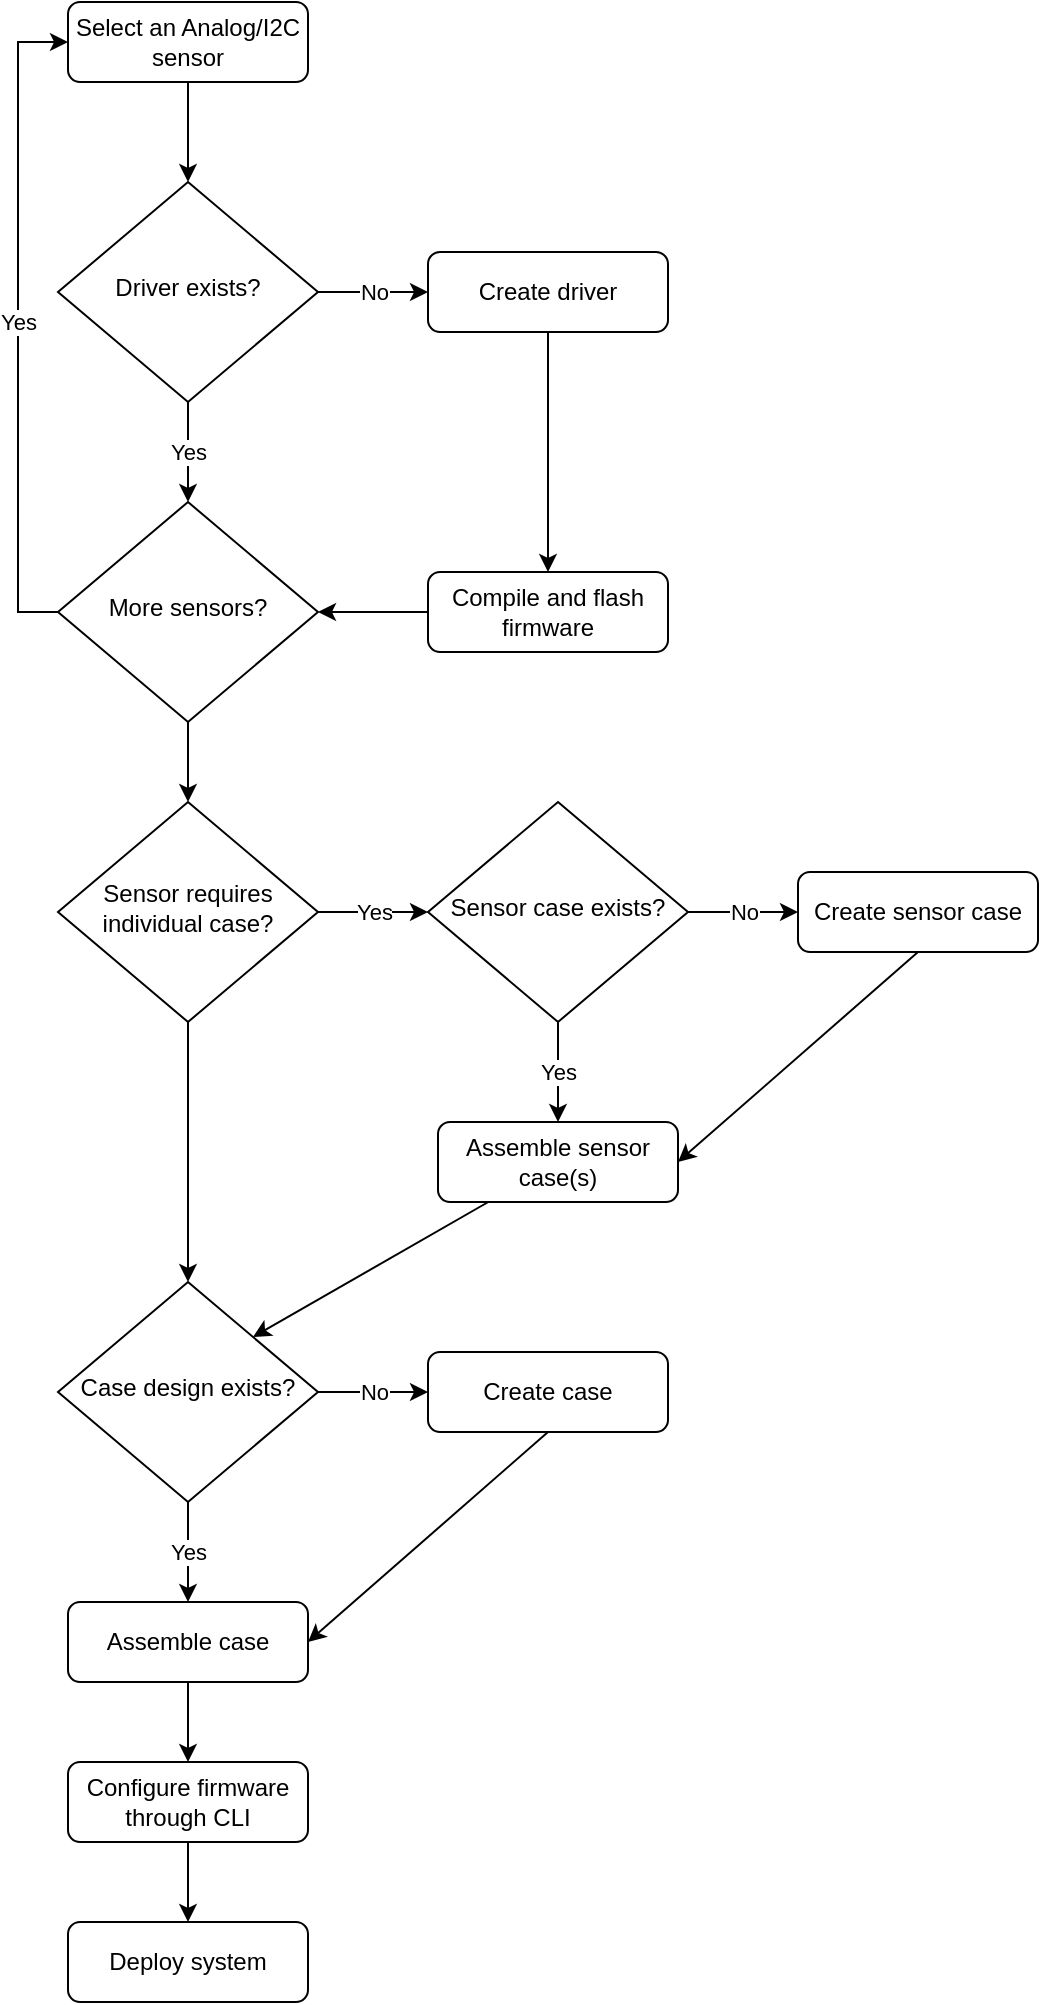 <mxfile version="21.6.6" type="github" pages="8">
  <diagram name="systemCreation" id="eP_RwN2n6RdSRVUM_CwO">
    <mxGraphModel dx="934" dy="864" grid="1" gridSize="10" guides="1" tooltips="1" connect="1" arrows="1" fold="1" page="1" pageScale="1" pageWidth="827" pageHeight="1169" math="0" shadow="0">
      <root>
        <mxCell id="R0bkzWcn6Nqj6Yno1ocy-0" />
        <mxCell id="R0bkzWcn6Nqj6Yno1ocy-1" parent="R0bkzWcn6Nqj6Yno1ocy-0" />
        <mxCell id="R0bkzWcn6Nqj6Yno1ocy-2" value="" style="edgeStyle=orthogonalEdgeStyle;rounded=0;orthogonalLoop=1;jettySize=auto;html=1;" edge="1" parent="R0bkzWcn6Nqj6Yno1ocy-1" source="R0bkzWcn6Nqj6Yno1ocy-3" target="R0bkzWcn6Nqj6Yno1ocy-6">
          <mxGeometry relative="1" as="geometry" />
        </mxCell>
        <mxCell id="R0bkzWcn6Nqj6Yno1ocy-3" value="Select an Analog/I2C sensor" style="rounded=1;whiteSpace=wrap;html=1;fontSize=12;glass=0;strokeWidth=1;shadow=0;" vertex="1" parent="R0bkzWcn6Nqj6Yno1ocy-1">
          <mxGeometry x="180" y="80" width="120" height="40" as="geometry" />
        </mxCell>
        <mxCell id="R0bkzWcn6Nqj6Yno1ocy-4" value="No" style="edgeStyle=orthogonalEdgeStyle;rounded=0;orthogonalLoop=1;jettySize=auto;html=1;" edge="1" parent="R0bkzWcn6Nqj6Yno1ocy-1" source="R0bkzWcn6Nqj6Yno1ocy-6" target="R0bkzWcn6Nqj6Yno1ocy-8">
          <mxGeometry relative="1" as="geometry" />
        </mxCell>
        <mxCell id="R0bkzWcn6Nqj6Yno1ocy-5" value="Yes" style="edgeStyle=orthogonalEdgeStyle;rounded=0;orthogonalLoop=1;jettySize=auto;html=1;" edge="1" parent="R0bkzWcn6Nqj6Yno1ocy-1" source="R0bkzWcn6Nqj6Yno1ocy-6" target="R0bkzWcn6Nqj6Yno1ocy-11">
          <mxGeometry relative="1" as="geometry" />
        </mxCell>
        <mxCell id="R0bkzWcn6Nqj6Yno1ocy-6" value="Driver exists?" style="rhombus;whiteSpace=wrap;html=1;shadow=0;fontFamily=Helvetica;fontSize=12;align=center;strokeWidth=1;spacing=6;spacingTop=-4;" vertex="1" parent="R0bkzWcn6Nqj6Yno1ocy-1">
          <mxGeometry x="175" y="170" width="130" height="110" as="geometry" />
        </mxCell>
        <mxCell id="R0bkzWcn6Nqj6Yno1ocy-7" value="" style="edgeStyle=orthogonalEdgeStyle;rounded=0;orthogonalLoop=1;jettySize=auto;html=1;" edge="1" parent="R0bkzWcn6Nqj6Yno1ocy-1" source="R0bkzWcn6Nqj6Yno1ocy-8" target="R0bkzWcn6Nqj6Yno1ocy-21">
          <mxGeometry relative="1" as="geometry" />
        </mxCell>
        <mxCell id="R0bkzWcn6Nqj6Yno1ocy-8" value="Create driver" style="rounded=1;whiteSpace=wrap;html=1;fontSize=12;glass=0;strokeWidth=1;shadow=0;" vertex="1" parent="R0bkzWcn6Nqj6Yno1ocy-1">
          <mxGeometry x="360" y="205" width="120" height="40" as="geometry" />
        </mxCell>
        <mxCell id="R0bkzWcn6Nqj6Yno1ocy-9" value="Yes" style="edgeStyle=orthogonalEdgeStyle;rounded=0;orthogonalLoop=1;jettySize=auto;html=1;exitX=0;exitY=0.5;exitDx=0;exitDy=0;entryX=0;entryY=0.5;entryDx=0;entryDy=0;" edge="1" parent="R0bkzWcn6Nqj6Yno1ocy-1" source="R0bkzWcn6Nqj6Yno1ocy-11" target="R0bkzWcn6Nqj6Yno1ocy-3">
          <mxGeometry relative="1" as="geometry" />
        </mxCell>
        <mxCell id="X1dvKrp_Ua0pMOF5n164-7" value="" style="edgeStyle=orthogonalEdgeStyle;rounded=0;orthogonalLoop=1;jettySize=auto;html=1;" edge="1" parent="R0bkzWcn6Nqj6Yno1ocy-1" source="R0bkzWcn6Nqj6Yno1ocy-11" target="iFYgI6rw6ifgHwxi8tnC-0">
          <mxGeometry relative="1" as="geometry" />
        </mxCell>
        <mxCell id="R0bkzWcn6Nqj6Yno1ocy-11" value="More sensors?" style="rhombus;whiteSpace=wrap;html=1;shadow=0;fontFamily=Helvetica;fontSize=12;align=center;strokeWidth=1;spacing=6;spacingTop=-4;" vertex="1" parent="R0bkzWcn6Nqj6Yno1ocy-1">
          <mxGeometry x="175" y="330" width="130" height="110" as="geometry" />
        </mxCell>
        <mxCell id="R0bkzWcn6Nqj6Yno1ocy-14" value="Deploy system" style="rounded=1;whiteSpace=wrap;html=1;fontSize=12;glass=0;strokeWidth=1;shadow=0;" vertex="1" parent="R0bkzWcn6Nqj6Yno1ocy-1">
          <mxGeometry x="180" y="1040" width="120" height="40" as="geometry" />
        </mxCell>
        <mxCell id="R0bkzWcn6Nqj6Yno1ocy-15" value="No" style="edgeStyle=orthogonalEdgeStyle;rounded=0;orthogonalLoop=1;jettySize=auto;html=1;" edge="1" parent="R0bkzWcn6Nqj6Yno1ocy-1" source="R0bkzWcn6Nqj6Yno1ocy-17" target="R0bkzWcn6Nqj6Yno1ocy-19">
          <mxGeometry relative="1" as="geometry" />
        </mxCell>
        <mxCell id="R0bkzWcn6Nqj6Yno1ocy-16" value="Yes" style="edgeStyle=orthogonalEdgeStyle;rounded=0;orthogonalLoop=1;jettySize=auto;html=1;" edge="1" parent="R0bkzWcn6Nqj6Yno1ocy-1" source="R0bkzWcn6Nqj6Yno1ocy-17" target="R0bkzWcn6Nqj6Yno1ocy-26">
          <mxGeometry relative="1" as="geometry" />
        </mxCell>
        <mxCell id="R0bkzWcn6Nqj6Yno1ocy-17" value="Case design exists?" style="rhombus;whiteSpace=wrap;html=1;shadow=0;fontFamily=Helvetica;fontSize=12;align=center;strokeWidth=1;spacing=6;spacingTop=-4;" vertex="1" parent="R0bkzWcn6Nqj6Yno1ocy-1">
          <mxGeometry x="175" y="720" width="130" height="110" as="geometry" />
        </mxCell>
        <mxCell id="R0bkzWcn6Nqj6Yno1ocy-18" value="" style="rounded=0;orthogonalLoop=1;jettySize=auto;html=1;exitX=0.5;exitY=1;exitDx=0;exitDy=0;entryX=1;entryY=0.5;entryDx=0;entryDy=0;" edge="1" parent="R0bkzWcn6Nqj6Yno1ocy-1" source="R0bkzWcn6Nqj6Yno1ocy-19" target="R0bkzWcn6Nqj6Yno1ocy-26">
          <mxGeometry relative="1" as="geometry" />
        </mxCell>
        <mxCell id="R0bkzWcn6Nqj6Yno1ocy-19" value="Create case" style="rounded=1;whiteSpace=wrap;html=1;fontSize=12;glass=0;strokeWidth=1;shadow=0;" vertex="1" parent="R0bkzWcn6Nqj6Yno1ocy-1">
          <mxGeometry x="360" y="755" width="120" height="40" as="geometry" />
        </mxCell>
        <mxCell id="R0bkzWcn6Nqj6Yno1ocy-20" value="" style="edgeStyle=orthogonalEdgeStyle;rounded=0;orthogonalLoop=1;jettySize=auto;html=1;" edge="1" parent="R0bkzWcn6Nqj6Yno1ocy-1" source="R0bkzWcn6Nqj6Yno1ocy-21" target="R0bkzWcn6Nqj6Yno1ocy-11">
          <mxGeometry relative="1" as="geometry" />
        </mxCell>
        <mxCell id="R0bkzWcn6Nqj6Yno1ocy-21" value="Compile and flash firmware" style="rounded=1;whiteSpace=wrap;html=1;fontSize=12;glass=0;strokeWidth=1;shadow=0;" vertex="1" parent="R0bkzWcn6Nqj6Yno1ocy-1">
          <mxGeometry x="360" y="365" width="120" height="40" as="geometry" />
        </mxCell>
        <mxCell id="R0bkzWcn6Nqj6Yno1ocy-22" value="No" style="edgeStyle=orthogonalEdgeStyle;rounded=0;orthogonalLoop=1;jettySize=auto;html=1;" edge="1" parent="R0bkzWcn6Nqj6Yno1ocy-1" source="R0bkzWcn6Nqj6Yno1ocy-24" target="R0bkzWcn6Nqj6Yno1ocy-30">
          <mxGeometry relative="1" as="geometry" />
        </mxCell>
        <mxCell id="R0bkzWcn6Nqj6Yno1ocy-23" value="Yes" style="edgeStyle=orthogonalEdgeStyle;rounded=0;orthogonalLoop=1;jettySize=auto;html=1;" edge="1" parent="R0bkzWcn6Nqj6Yno1ocy-1" source="R0bkzWcn6Nqj6Yno1ocy-24" target="R0bkzWcn6Nqj6Yno1ocy-28">
          <mxGeometry relative="1" as="geometry" />
        </mxCell>
        <mxCell id="R0bkzWcn6Nqj6Yno1ocy-24" value="Sensor case exists?" style="rhombus;whiteSpace=wrap;html=1;shadow=0;fontFamily=Helvetica;fontSize=12;align=center;strokeWidth=1;spacing=6;spacingTop=-4;" vertex="1" parent="R0bkzWcn6Nqj6Yno1ocy-1">
          <mxGeometry x="360" y="480" width="130" height="110" as="geometry" />
        </mxCell>
        <mxCell id="X1dvKrp_Ua0pMOF5n164-8" value="" style="edgeStyle=orthogonalEdgeStyle;rounded=0;orthogonalLoop=1;jettySize=auto;html=1;" edge="1" parent="R0bkzWcn6Nqj6Yno1ocy-1" source="R0bkzWcn6Nqj6Yno1ocy-26" target="X1dvKrp_Ua0pMOF5n164-6">
          <mxGeometry relative="1" as="geometry" />
        </mxCell>
        <mxCell id="R0bkzWcn6Nqj6Yno1ocy-26" value="Assemble case" style="rounded=1;whiteSpace=wrap;html=1;fontSize=12;glass=0;strokeWidth=1;shadow=0;" vertex="1" parent="R0bkzWcn6Nqj6Yno1ocy-1">
          <mxGeometry x="180" y="880" width="120" height="40" as="geometry" />
        </mxCell>
        <mxCell id="X1dvKrp_Ua0pMOF5n164-3" style="rounded=0;orthogonalLoop=1;jettySize=auto;html=1;entryX=1;entryY=0;entryDx=0;entryDy=0;" edge="1" parent="R0bkzWcn6Nqj6Yno1ocy-1" source="R0bkzWcn6Nqj6Yno1ocy-28" target="R0bkzWcn6Nqj6Yno1ocy-17">
          <mxGeometry relative="1" as="geometry" />
        </mxCell>
        <mxCell id="R0bkzWcn6Nqj6Yno1ocy-28" value="Assemble sensor case(s)" style="rounded=1;whiteSpace=wrap;html=1;fontSize=12;glass=0;strokeWidth=1;shadow=0;" vertex="1" parent="R0bkzWcn6Nqj6Yno1ocy-1">
          <mxGeometry x="365" y="640" width="120" height="40" as="geometry" />
        </mxCell>
        <mxCell id="R0bkzWcn6Nqj6Yno1ocy-29" value="" style="rounded=0;orthogonalLoop=1;jettySize=auto;html=1;entryX=1;entryY=0.5;entryDx=0;entryDy=0;exitX=0.5;exitY=1;exitDx=0;exitDy=0;" edge="1" parent="R0bkzWcn6Nqj6Yno1ocy-1" source="R0bkzWcn6Nqj6Yno1ocy-30" target="R0bkzWcn6Nqj6Yno1ocy-28">
          <mxGeometry relative="1" as="geometry">
            <mxPoint x="605" y="615" as="targetPoint" />
          </mxGeometry>
        </mxCell>
        <mxCell id="R0bkzWcn6Nqj6Yno1ocy-30" value="Create sensor case" style="rounded=1;whiteSpace=wrap;html=1;fontSize=12;glass=0;strokeWidth=1;shadow=0;" vertex="1" parent="R0bkzWcn6Nqj6Yno1ocy-1">
          <mxGeometry x="545" y="515" width="120" height="40" as="geometry" />
        </mxCell>
        <mxCell id="X1dvKrp_Ua0pMOF5n164-1" value="Yes" style="edgeStyle=orthogonalEdgeStyle;rounded=0;orthogonalLoop=1;jettySize=auto;html=1;" edge="1" parent="R0bkzWcn6Nqj6Yno1ocy-1" source="iFYgI6rw6ifgHwxi8tnC-0" target="R0bkzWcn6Nqj6Yno1ocy-24">
          <mxGeometry relative="1" as="geometry" />
        </mxCell>
        <mxCell id="X1dvKrp_Ua0pMOF5n164-2" style="edgeStyle=orthogonalEdgeStyle;rounded=0;orthogonalLoop=1;jettySize=auto;html=1;entryX=0.5;entryY=0;entryDx=0;entryDy=0;" edge="1" parent="R0bkzWcn6Nqj6Yno1ocy-1" source="iFYgI6rw6ifgHwxi8tnC-0" target="R0bkzWcn6Nqj6Yno1ocy-17">
          <mxGeometry relative="1" as="geometry" />
        </mxCell>
        <mxCell id="iFYgI6rw6ifgHwxi8tnC-0" value="Sensor requires individual case?" style="rhombus;whiteSpace=wrap;html=1;shadow=0;fontFamily=Helvetica;fontSize=12;align=center;strokeWidth=1;spacing=6;spacingTop=-4;" vertex="1" parent="R0bkzWcn6Nqj6Yno1ocy-1">
          <mxGeometry x="175" y="480" width="130" height="110" as="geometry" />
        </mxCell>
        <mxCell id="X1dvKrp_Ua0pMOF5n164-9" value="" style="edgeStyle=orthogonalEdgeStyle;rounded=0;orthogonalLoop=1;jettySize=auto;html=1;" edge="1" parent="R0bkzWcn6Nqj6Yno1ocy-1" source="X1dvKrp_Ua0pMOF5n164-6" target="R0bkzWcn6Nqj6Yno1ocy-14">
          <mxGeometry relative="1" as="geometry" />
        </mxCell>
        <mxCell id="X1dvKrp_Ua0pMOF5n164-6" value="Configure firmware through CLI" style="rounded=1;whiteSpace=wrap;html=1;fontSize=12;glass=0;strokeWidth=1;shadow=0;" vertex="1" parent="R0bkzWcn6Nqj6Yno1ocy-1">
          <mxGeometry x="180" y="960" width="120" height="40" as="geometry" />
        </mxCell>
      </root>
    </mxGraphModel>
  </diagram>
  <diagram id="rb-66yY6My2xk9Vfx3eA" name="sensorHardwareConnection">
    <mxGraphModel dx="934" dy="864" grid="1" gridSize="10" guides="1" tooltips="1" connect="1" arrows="1" fold="1" page="1" pageScale="1" pageWidth="850" pageHeight="1100" math="0" shadow="0">
      <root>
        <mxCell id="0" />
        <mxCell id="1" parent="0" />
        <mxCell id="V1AHxdpqNz5c_lhplDCv-1" value="Analog" style="rounded=0;orthogonalLoop=1;jettySize=auto;html=1;exitX=0;exitY=1;exitDx=0;exitDy=0;entryX=0.5;entryY=0;entryDx=0;entryDy=0;" edge="1" parent="1" source="CcQ5hr6PIaj8yADRbP67-3" target="V1AHxdpqNz5c_lhplDCv-9">
          <mxGeometry relative="1" as="geometry">
            <mxPoint x="340.0" y="160" as="sourcePoint" />
          </mxGeometry>
        </mxCell>
        <mxCell id="V1AHxdpqNz5c_lhplDCv-2" value="Digital" style="rounded=0;orthogonalLoop=1;jettySize=auto;html=1;exitX=1;exitY=1;exitDx=0;exitDy=0;entryX=0.5;entryY=0;entryDx=0;entryDy=0;" edge="1" parent="1" source="CcQ5hr6PIaj8yADRbP67-3" target="V1AHxdpqNz5c_lhplDCv-6">
          <mxGeometry relative="1" as="geometry">
            <mxPoint x="460.0" y="160" as="sourcePoint" />
          </mxGeometry>
        </mxCell>
        <mxCell id="V1AHxdpqNz5c_lhplDCv-25" value="I2C" style="rounded=0;orthogonalLoop=1;jettySize=auto;html=1;entryX=0.5;entryY=0;entryDx=0;entryDy=0;exitX=0;exitY=1;exitDx=0;exitDy=0;" edge="1" parent="1" source="V1AHxdpqNz5c_lhplDCv-6" target="V1AHxdpqNz5c_lhplDCv-23">
          <mxGeometry relative="1" as="geometry" />
        </mxCell>
        <mxCell id="V1AHxdpqNz5c_lhplDCv-28" value="GPIO" style="rounded=0;orthogonalLoop=1;jettySize=auto;html=1;exitX=1;exitY=1;exitDx=0;exitDy=0;entryX=0.5;entryY=0;entryDx=0;entryDy=0;" edge="1" parent="1" source="V1AHxdpqNz5c_lhplDCv-6" target="V1AHxdpqNz5c_lhplDCv-24">
          <mxGeometry relative="1" as="geometry" />
        </mxCell>
        <mxCell id="V1AHxdpqNz5c_lhplDCv-6" value="Communication?" style="rhombus;whiteSpace=wrap;html=1;shadow=0;fontFamily=Helvetica;fontSize=12;align=center;strokeWidth=1;spacing=6;spacingTop=-4;" vertex="1" parent="1">
          <mxGeometry x="490" y="200" width="110" height="110" as="geometry" />
        </mxCell>
        <mxCell id="V1AHxdpqNz5c_lhplDCv-7" value="3 V" style="rounded=0;orthogonalLoop=1;jettySize=auto;html=1;exitX=0;exitY=1;exitDx=0;exitDy=0;entryX=0.5;entryY=0;entryDx=0;entryDy=0;" edge="1" parent="1" source="V1AHxdpqNz5c_lhplDCv-9" target="V1AHxdpqNz5c_lhplDCv-21">
          <mxGeometry relative="1" as="geometry">
            <mxPoint x="140" y="255" as="targetPoint" />
          </mxGeometry>
        </mxCell>
        <mxCell id="V1AHxdpqNz5c_lhplDCv-8" value="5 V" style="rounded=0;orthogonalLoop=1;jettySize=auto;html=1;exitX=1;exitY=1;exitDx=0;exitDy=0;entryX=0.5;entryY=0;entryDx=0;entryDy=0;" edge="1" parent="1" source="V1AHxdpqNz5c_lhplDCv-9" target="V1AHxdpqNz5c_lhplDCv-22">
          <mxGeometry relative="1" as="geometry">
            <mxPoint x="272.5" y="360" as="targetPoint" />
          </mxGeometry>
        </mxCell>
        <mxCell id="c9wY5MXqaez40wSq-xqU-8" value="Other" style="edgeStyle=orthogonalEdgeStyle;rounded=0;orthogonalLoop=1;jettySize=auto;html=1;entryX=0;entryY=0.5;entryDx=0;entryDy=0;" edge="1" parent="1" source="V1AHxdpqNz5c_lhplDCv-9" target="c9wY5MXqaez40wSq-xqU-1">
          <mxGeometry x="-0.121" relative="1" as="geometry">
            <Array as="points">
              <mxPoint x="270" y="705" />
            </Array>
            <mxPoint as="offset" />
          </mxGeometry>
        </mxCell>
        <mxCell id="V1AHxdpqNz5c_lhplDCv-9" value="Voltage needed?" style="rhombus;whiteSpace=wrap;html=1;shadow=0;fontFamily=Helvetica;fontSize=12;align=center;strokeWidth=1;spacing=6;spacingTop=-4;" vertex="1" parent="1">
          <mxGeometry x="210" y="200" width="120" height="110" as="geometry" />
        </mxCell>
        <mxCell id="V1AHxdpqNz5c_lhplDCv-21" value="&lt;div&gt;Internal ADC port&lt;/div&gt;" style="rounded=1;whiteSpace=wrap;html=1;fontSize=12;glass=0;strokeWidth=1;shadow=0;" vertex="1" parent="1">
          <mxGeometry x="140" y="340" width="120" height="40" as="geometry" />
        </mxCell>
        <mxCell id="V1AHxdpqNz5c_lhplDCv-22" value="&lt;div&gt;External ADC port&lt;/div&gt;" style="rounded=1;whiteSpace=wrap;html=1;fontSize=12;glass=0;strokeWidth=1;shadow=0;" vertex="1" parent="1">
          <mxGeometry x="280" y="340" width="120" height="40" as="geometry" />
        </mxCell>
        <mxCell id="V1AHxdpqNz5c_lhplDCv-36" value="" style="rounded=0;orthogonalLoop=1;jettySize=auto;html=1;entryX=0.5;entryY=0;entryDx=0;entryDy=0;exitX=0.5;exitY=1;exitDx=0;exitDy=0;" edge="1" parent="1" source="V1AHxdpqNz5c_lhplDCv-23" target="V1AHxdpqNz5c_lhplDCv-35">
          <mxGeometry relative="1" as="geometry" />
        </mxCell>
        <mxCell id="V1AHxdpqNz5c_lhplDCv-23" value="I2C port" style="rounded=1;whiteSpace=wrap;html=1;fontSize=12;glass=0;strokeWidth=1;shadow=0;" vertex="1" parent="1">
          <mxGeometry x="410" y="340" width="120" height="40" as="geometry" />
        </mxCell>
        <mxCell id="V1AHxdpqNz5c_lhplDCv-30" value="" style="rounded=0;orthogonalLoop=1;jettySize=auto;html=1;entryX=0.5;entryY=0;entryDx=0;entryDy=0;exitX=0.5;exitY=1;exitDx=0;exitDy=0;" edge="1" parent="1" source="V1AHxdpqNz5c_lhplDCv-24" target="V1AHxdpqNz5c_lhplDCv-29">
          <mxGeometry relative="1" as="geometry" />
        </mxCell>
        <mxCell id="V1AHxdpqNz5c_lhplDCv-24" value="GPIO Pin" style="rounded=1;whiteSpace=wrap;html=1;fontSize=12;glass=0;strokeWidth=1;shadow=0;" vertex="1" parent="1">
          <mxGeometry x="550" y="340" width="120" height="40" as="geometry" />
        </mxCell>
        <mxCell id="c9wY5MXqaez40wSq-xqU-6" value="Other" style="edgeStyle=orthogonalEdgeStyle;rounded=0;orthogonalLoop=1;jettySize=auto;html=1;entryX=1;entryY=0.5;entryDx=0;entryDy=0;" edge="1" parent="1" source="V1AHxdpqNz5c_lhplDCv-29" target="c9wY5MXqaez40wSq-xqU-1">
          <mxGeometry x="0.287" relative="1" as="geometry">
            <Array as="points">
              <mxPoint x="680" y="705" />
            </Array>
            <mxPoint as="offset" />
          </mxGeometry>
        </mxCell>
        <mxCell id="V1AHxdpqNz5c_lhplDCv-29" value="Voltage needed?" style="rhombus;whiteSpace=wrap;html=1;shadow=0;fontFamily=Helvetica;fontSize=12;align=center;strokeWidth=1;spacing=6;spacingTop=-4;" vertex="1" parent="1">
          <mxGeometry x="620" y="440" width="120" height="110" as="geometry" />
        </mxCell>
        <mxCell id="V1AHxdpqNz5c_lhplDCv-31" value="3 V" style="rounded=0;orthogonalLoop=1;jettySize=auto;html=1;exitX=0;exitY=1;exitDx=0;exitDy=0;entryX=0.5;entryY=0;entryDx=0;entryDy=0;" edge="1" parent="1" target="V1AHxdpqNz5c_lhplDCv-33">
          <mxGeometry relative="1" as="geometry">
            <mxPoint x="650" y="523" as="sourcePoint" />
            <mxPoint x="550" y="495" as="targetPoint" />
          </mxGeometry>
        </mxCell>
        <mxCell id="V1AHxdpqNz5c_lhplDCv-32" value="5 V" style="rounded=0;orthogonalLoop=1;jettySize=auto;html=1;exitX=1;exitY=1;exitDx=0;exitDy=0;entryX=0.5;entryY=0;entryDx=0;entryDy=0;" edge="1" parent="1" target="V1AHxdpqNz5c_lhplDCv-34">
          <mxGeometry relative="1" as="geometry">
            <mxPoint x="710" y="523" as="sourcePoint" />
            <mxPoint x="682.5" y="600" as="targetPoint" />
          </mxGeometry>
        </mxCell>
        <mxCell id="V1AHxdpqNz5c_lhplDCv-33" value="&lt;div&gt;Internal ADC port power and ground&lt;/div&gt;" style="rounded=1;whiteSpace=wrap;html=1;fontSize=12;glass=0;strokeWidth=1;shadow=0;" vertex="1" parent="1">
          <mxGeometry x="550" y="590" width="120" height="50" as="geometry" />
        </mxCell>
        <mxCell id="V1AHxdpqNz5c_lhplDCv-34" value="&lt;div&gt;External ADC port power and ground&lt;/div&gt;" style="rounded=1;whiteSpace=wrap;html=1;fontSize=12;glass=0;strokeWidth=1;shadow=0;" vertex="1" parent="1">
          <mxGeometry x="690" y="590" width="120" height="50" as="geometry" />
        </mxCell>
        <mxCell id="c9wY5MXqaez40wSq-xqU-7" value="Other" style="rounded=0;orthogonalLoop=1;jettySize=auto;html=1;" edge="1" parent="1" source="V1AHxdpqNz5c_lhplDCv-35" target="c9wY5MXqaez40wSq-xqU-1">
          <mxGeometry x="-0.061" relative="1" as="geometry">
            <mxPoint as="offset" />
          </mxGeometry>
        </mxCell>
        <mxCell id="V1AHxdpqNz5c_lhplDCv-35" value="Voltage needed?" style="rhombus;whiteSpace=wrap;html=1;shadow=0;fontFamily=Helvetica;fontSize=12;align=center;strokeWidth=1;spacing=6;spacingTop=-4;" vertex="1" parent="1">
          <mxGeometry x="350" y="440" width="120" height="110" as="geometry" />
        </mxCell>
        <mxCell id="V1AHxdpqNz5c_lhplDCv-38" value="3 V / 5 V" style="rounded=0;orthogonalLoop=1;jettySize=auto;html=1;exitX=1;exitY=1;exitDx=0;exitDy=0;entryX=0.5;entryY=0;entryDx=0;entryDy=0;" edge="1" parent="1" target="V1AHxdpqNz5c_lhplDCv-40">
          <mxGeometry relative="1" as="geometry">
            <mxPoint x="440" y="523" as="sourcePoint" />
            <mxPoint x="412.5" y="600" as="targetPoint" />
          </mxGeometry>
        </mxCell>
        <mxCell id="V1AHxdpqNz5c_lhplDCv-40" value="&lt;div&gt;Solder jumpers for I2C port&lt;/div&gt;" style="rounded=1;whiteSpace=wrap;html=1;fontSize=12;glass=0;strokeWidth=1;shadow=0;" vertex="1" parent="1">
          <mxGeometry x="420" y="590" width="120" height="50" as="geometry" />
        </mxCell>
        <mxCell id="c9wY5MXqaez40wSq-xqU-1" value="&lt;div&gt;Create custom power solution&lt;/div&gt;" style="rounded=1;whiteSpace=wrap;html=1;fontSize=12;glass=0;strokeWidth=1;shadow=0;" vertex="1" parent="1">
          <mxGeometry x="210" y="680" width="120" height="50" as="geometry" />
        </mxCell>
        <mxCell id="CcQ5hr6PIaj8yADRbP67-1" value="" style="edgeStyle=orthogonalEdgeStyle;rounded=0;orthogonalLoop=1;jettySize=auto;html=1;" edge="1" parent="1" source="CcQ5hr6PIaj8yADRbP67-2" target="CcQ5hr6PIaj8yADRbP67-3">
          <mxGeometry relative="1" as="geometry" />
        </mxCell>
        <mxCell id="CcQ5hr6PIaj8yADRbP67-2" value="&lt;div&gt;Select sensor&lt;/div&gt;" style="rounded=1;whiteSpace=wrap;html=1;fontSize=12;glass=0;strokeWidth=1;shadow=0;" vertex="1" parent="1">
          <mxGeometry x="340" y="10" width="120" height="40" as="geometry" />
        </mxCell>
        <mxCell id="CcQ5hr6PIaj8yADRbP67-3" value="Sensor type?" style="rhombus;whiteSpace=wrap;html=1;shadow=0;fontFamily=Helvetica;fontSize=12;align=center;strokeWidth=1;spacing=6;spacingTop=-4;" vertex="1" parent="1">
          <mxGeometry x="345" y="90" width="110" height="110" as="geometry" />
        </mxCell>
      </root>
    </mxGraphModel>
  </diagram>
  <diagram id="7WLTeQ_1mPURKtO7x-1Q" name="sensorDriverCreation">
    <mxGraphModel dx="794" dy="734" grid="1" gridSize="10" guides="1" tooltips="1" connect="1" arrows="1" fold="1" page="1" pageScale="1" pageWidth="1100" pageHeight="850" math="0" shadow="0">
      <root>
        <mxCell id="0" />
        <mxCell id="1" parent="0" />
        <mxCell id="r1NDd2Jhe1Bu4xwPqU3u-18" value="Analog" style="rounded=0;orthogonalLoop=1;jettySize=auto;html=1;exitX=0;exitY=1;exitDx=0;exitDy=0;entryX=0.5;entryY=0;entryDx=0;entryDy=0;" parent="1" source="q9heAnzcZX0AI7t6PK-c-2" target="r1NDd2Jhe1Bu4xwPqU3u-12" edge="1">
          <mxGeometry relative="1" as="geometry">
            <mxPoint x="500.0" y="180" as="sourcePoint" />
          </mxGeometry>
        </mxCell>
        <mxCell id="r1NDd2Jhe1Bu4xwPqU3u-19" value="Digital" style="rounded=0;orthogonalLoop=1;jettySize=auto;html=1;exitX=1;exitY=1;exitDx=0;exitDy=0;entryX=0.5;entryY=0;entryDx=0;entryDy=0;" parent="1" source="q9heAnzcZX0AI7t6PK-c-2" target="r1NDd2Jhe1Bu4xwPqU3u-5" edge="1">
          <mxGeometry relative="1" as="geometry">
            <mxPoint x="620.0" y="180" as="sourcePoint" />
          </mxGeometry>
        </mxCell>
        <mxCell id="r1NDd2Jhe1Bu4xwPqU3u-27" value="Other" style="rounded=0;orthogonalLoop=1;jettySize=auto;html=1;exitX=0;exitY=1;exitDx=0;exitDy=0;entryX=0.5;entryY=0;entryDx=0;entryDy=0;" parent="1" source="r1NDd2Jhe1Bu4xwPqU3u-5" target="2iQrBzhSQhorquvXakOg-6" edge="1">
          <mxGeometry relative="1" as="geometry">
            <mxPoint x="615.0" y="380.0" as="targetPoint" />
          </mxGeometry>
        </mxCell>
        <mxCell id="2iQrBzhSQhorquvXakOg-16" value="I2C/GPIO" style="rounded=0;orthogonalLoop=1;jettySize=auto;html=1;entryX=0.5;entryY=1;entryDx=0;entryDy=0;exitX=1;exitY=1;exitDx=0;exitDy=0;" parent="1" source="r1NDd2Jhe1Bu4xwPqU3u-5" target="2iQrBzhSQhorquvXakOg-9" edge="1">
          <mxGeometry relative="1" as="geometry" />
        </mxCell>
        <mxCell id="r1NDd2Jhe1Bu4xwPqU3u-5" value="Communication?" style="rhombus;whiteSpace=wrap;html=1;shadow=0;fontFamily=Helvetica;fontSize=12;align=center;strokeWidth=1;spacing=6;spacingTop=-4;" parent="1" vertex="1">
          <mxGeometry x="615" y="240" width="110" height="110" as="geometry" />
        </mxCell>
        <mxCell id="r1NDd2Jhe1Bu4xwPqU3u-17" value="No" style="rounded=0;orthogonalLoop=1;jettySize=auto;html=1;exitX=1;exitY=1;exitDx=0;exitDy=0;entryX=0.5;entryY=0;entryDx=0;entryDy=0;" parent="1" source="r1NDd2Jhe1Bu4xwPqU3u-12" target="r1NDd2Jhe1Bu4xwPqU3u-16" edge="1">
          <mxGeometry relative="1" as="geometry" />
        </mxCell>
        <mxCell id="2iQrBzhSQhorquvXakOg-5" value="Yes" style="rounded=0;orthogonalLoop=1;jettySize=auto;html=1;" parent="1" source="r1NDd2Jhe1Bu4xwPqU3u-12" target="2iQrBzhSQhorquvXakOg-3" edge="1">
          <mxGeometry relative="1" as="geometry" />
        </mxCell>
        <mxCell id="r1NDd2Jhe1Bu4xwPqU3u-12" value="Specific operation?" style="rhombus;whiteSpace=wrap;html=1;shadow=0;fontFamily=Helvetica;fontSize=12;align=center;strokeWidth=1;spacing=6;spacingTop=-4;" parent="1" vertex="1">
          <mxGeometry x="385" y="240" width="120" height="110" as="geometry" />
        </mxCell>
        <mxCell id="r1NDd2Jhe1Bu4xwPqU3u-16" value="&lt;div&gt;use generic analog driver&lt;/div&gt;" style="rounded=1;whiteSpace=wrap;html=1;fontSize=12;glass=0;strokeWidth=1;shadow=0;" parent="1" vertex="1">
          <mxGeometry x="430" y="422.5" width="120" height="35" as="geometry" />
        </mxCell>
        <mxCell id="2iQrBzhSQhorquvXakOg-3" value="Copy generic analog driver and implement special features" style="rounded=1;whiteSpace=wrap;html=1;fontSize=12;glass=0;strokeWidth=1;shadow=0;" parent="1" vertex="1">
          <mxGeometry x="310" y="400" width="105" height="80" as="geometry" />
        </mxCell>
        <mxCell id="2iQrBzhSQhorquvXakOg-6" value="&lt;div&gt;Cannot use sensor currently&lt;/div&gt;" style="rounded=1;whiteSpace=wrap;html=1;fontSize=12;glass=0;strokeWidth=1;shadow=0;" parent="1" vertex="1">
          <mxGeometry x="560" y="422.5" width="120" height="35" as="geometry" />
        </mxCell>
        <mxCell id="2iQrBzhSQhorquvXakOg-8" value="Copy driver template, include library, and wrap necessary functions" style="rounded=1;whiteSpace=wrap;html=1;fontSize=12;glass=0;strokeWidth=1;shadow=0;" parent="1" vertex="1">
          <mxGeometry x="635" y="520" width="110" height="70" as="geometry" />
        </mxCell>
        <mxCell id="2iQrBzhSQhorquvXakOg-13" value="Yes" style="rounded=0;orthogonalLoop=1;jettySize=auto;html=1;exitX=1;exitY=0;exitDx=0;exitDy=0;entryX=0.5;entryY=0;entryDx=0;entryDy=0;" parent="1" source="2iQrBzhSQhorquvXakOg-9" target="2iQrBzhSQhorquvXakOg-8" edge="1">
          <mxGeometry relative="1" as="geometry" />
        </mxCell>
        <mxCell id="2iQrBzhSQhorquvXakOg-14" value="No" style="rounded=0;orthogonalLoop=1;jettySize=auto;html=1;exitX=0;exitY=0;exitDx=0;exitDy=0;entryX=0.5;entryY=0;entryDx=0;entryDy=0;" parent="1" source="2iQrBzhSQhorquvXakOg-9" target="2iQrBzhSQhorquvXakOg-11" edge="1">
          <mxGeometry relative="1" as="geometry" />
        </mxCell>
        <mxCell id="2iQrBzhSQhorquvXakOg-9" value="Sensor library exists on GitHub?" style="rhombus;whiteSpace=wrap;html=1;shadow=0;fontFamily=Helvetica;fontSize=12;align=center;strokeWidth=1;spacing=6;spacingTop=-4;direction=west;" parent="1" vertex="1">
          <mxGeometry x="700" y="400" width="110" height="110" as="geometry" />
        </mxCell>
        <mxCell id="2iQrBzhSQhorquvXakOg-11" value="Copy driver template and use documentation to fill out functionality" style="rounded=1;whiteSpace=wrap;html=1;fontSize=12;glass=0;strokeWidth=1;shadow=0;" parent="1" vertex="1">
          <mxGeometry x="765" y="520" width="110" height="70" as="geometry" />
        </mxCell>
        <mxCell id="q9heAnzcZX0AI7t6PK-c-3" value="" style="edgeStyle=orthogonalEdgeStyle;rounded=0;orthogonalLoop=1;jettySize=auto;html=1;" edge="1" parent="1" source="q9heAnzcZX0AI7t6PK-c-1" target="q9heAnzcZX0AI7t6PK-c-2">
          <mxGeometry relative="1" as="geometry" />
        </mxCell>
        <mxCell id="q9heAnzcZX0AI7t6PK-c-1" value="&lt;div&gt;Select sensor&lt;/div&gt;" style="rounded=1;whiteSpace=wrap;html=1;fontSize=12;glass=0;strokeWidth=1;shadow=0;" vertex="1" parent="1">
          <mxGeometry x="500" y="40" width="120" height="40" as="geometry" />
        </mxCell>
        <mxCell id="q9heAnzcZX0AI7t6PK-c-2" value="Sensor type?" style="rhombus;whiteSpace=wrap;html=1;shadow=0;fontFamily=Helvetica;fontSize=12;align=center;strokeWidth=1;spacing=6;spacingTop=-4;" vertex="1" parent="1">
          <mxGeometry x="505" y="120" width="110" height="110" as="geometry" />
        </mxCell>
      </root>
    </mxGraphModel>
  </diagram>
  <diagram id="kVfFR_PzbXd3OhRAK_Jn" name="deploymentConfiguration">
    <mxGraphModel dx="794" dy="734" grid="1" gridSize="10" guides="1" tooltips="1" connect="1" arrows="1" fold="1" page="1" pageScale="1" pageWidth="850" pageHeight="1100" math="0" shadow="0">
      <root>
        <mxCell id="0" />
        <mxCell id="1" parent="0" />
      </root>
    </mxGraphModel>
  </diagram>
  <diagram id="PoqNpYeEWquN7ClSAP2J" name="powerSourceSelection">
    <mxGraphModel dx="794" dy="734" grid="1" gridSize="10" guides="1" tooltips="1" connect="1" arrows="1" fold="1" page="1" pageScale="1" pageWidth="850" pageHeight="1100" math="0" shadow="0">
      <root>
        <mxCell id="0" />
        <mxCell id="1" parent="0" />
      </root>
    </mxGraphModel>
  </diagram>
  <diagram id="MwvhK1ax3V7rvu1YHmRd" name="submersibleCaseCustomization">
    <mxGraphModel dx="794" dy="734" grid="1" gridSize="10" guides="1" tooltips="1" connect="1" arrows="1" fold="1" page="1" pageScale="1" pageWidth="850" pageHeight="1100" math="0" shadow="0">
      <root>
        <mxCell id="0" />
        <mxCell id="1" parent="0" />
      </root>
    </mxGraphModel>
  </diagram>
  <diagram id="3O0MW-kn8bukDqX0c3e_" name="subermsibleSensorCaseCustomization">
    <mxGraphModel dx="794" dy="734" grid="1" gridSize="10" guides="1" tooltips="1" connect="1" arrows="1" fold="1" page="1" pageScale="1" pageWidth="850" pageHeight="1100" math="0" shadow="0">
      <root>
        <mxCell id="0" />
        <mxCell id="1" parent="0" />
      </root>
    </mxGraphModel>
  </diagram>
  <diagram id="y_dfydmaumJEchycm4td" name="customCaseDesign">
    <mxGraphModel dx="794" dy="734" grid="1" gridSize="10" guides="1" tooltips="1" connect="1" arrows="1" fold="1" page="1" pageScale="1" pageWidth="850" pageHeight="1100" math="0" shadow="0">
      <root>
        <mxCell id="0" />
        <mxCell id="1" parent="0" />
      </root>
    </mxGraphModel>
  </diagram>
</mxfile>
